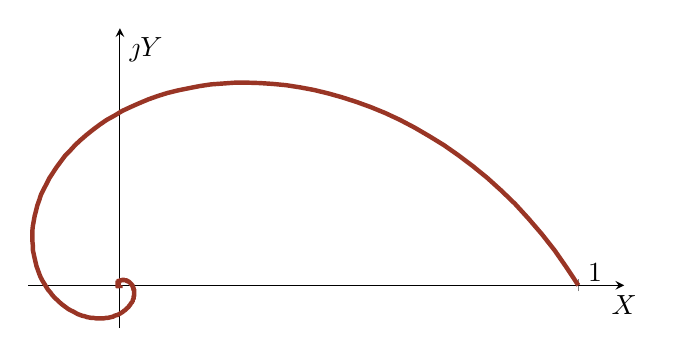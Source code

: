 % This file was created by matlab2tikz.
%
%The latest updates can be retrieved from
%  http://www.mathworks.com/matlabcentral/fileexchange/22022-matlab2tikz-matlab2tikz
%where you can also make suggestions and rate matlab2tikz.
%
\begin{tikzpicture}

\begin{axis}[%
  axis lines=center,
  scale only axis,
  width=2.98in,
  height=1.5in,
  xmin=-0.2,
  xmax=1.1,
  ymin=-0.1,
  ymax=0.6,
  xtick={1},
  ytick=\empty,
  xticklabel style={anchor=south west, draw=none},
  xlabel={$X$},
  ylabel={$\jmath Y$},
  x label style={anchor=north}
]
\addplot [ultra thick, color=BrickRed!80!black, forget plot]
  table[row sep=crcr]{%
1	0\\
0.974	0.042\\
0.948	0.082\\
0.92	0.12\\
0.891	0.156\\
0.862	0.19\\
0.832	0.221\\
0.801	0.251\\
0.77	0.278\\
0.739	0.303\\
0.707	0.327\\
0.675	0.348\\
0.643	0.368\\
0.611	0.386\\
0.579	0.402\\
0.547	0.416\\
0.516	0.428\\
0.484	0.439\\
0.454	0.448\\
0.423	0.456\\
0.393	0.462\\
0.363	0.467\\
0.334	0.47\\
0.306	0.472\\
0.278	0.473\\
0.251	0.473\\
0.225	0.471\\
0.199	0.469\\
0.174	0.465\\
0.15	0.46\\
0.127	0.455\\
0.104	0.449\\
0.083	0.442\\
0.062	0.434\\
0.042	0.425\\
0.023	0.416\\
0.005	0.407\\
-0.012	0.396\\
-0.029	0.386\\
-0.044	0.375\\
-0.059	0.363\\
-0.073	0.351\\
-0.086	0.339\\
-0.098	0.327\\
-0.109	0.314\\
-0.12	0.302\\
-0.129	0.289\\
-0.138	0.276\\
-0.146	0.263\\
-0.154	0.25\\
-0.16	0.237\\
-0.166	0.225\\
-0.172	0.212\\
-0.176	0.199\\
-0.18	0.187\\
-0.183	0.174\\
-0.186	0.162\\
-0.188	0.15\\
-0.19	0.138\\
-0.191	0.127\\
-0.191	0.115\\
-0.191	0.104\\
-0.19	0.094\\
-0.19	0.083\\
-0.188	0.073\\
-0.186	0.063\\
-0.184	0.054\\
-0.182	0.045\\
-0.179	0.036\\
-0.176	0.027\\
-0.173	0.019\\
-0.169	0.011\\
-0.165	0.004\\
-0.161	-0.003\\
-0.157	-0.01\\
-0.152	-0.016\\
-0.148	-0.022\\
-0.143	-0.028\\
-0.138	-0.033\\
-0.133	-0.038\\
-0.128	-0.043\\
-0.123	-0.047\\
-0.118	-0.051\\
-0.113	-0.055\\
-0.108	-0.058\\
-0.102	-0.061\\
-0.097	-0.064\\
-0.092	-0.067\\
-0.087	-0.069\\
-0.082	-0.071\\
-0.077	-0.072\\
-0.072	-0.074\\
-0.067	-0.075\\
-0.062	-0.076\\
-0.057	-0.076\\
-0.052	-0.077\\
-0.048	-0.077\\
-0.043	-0.077\\
-0.039	-0.077\\
-0.035	-0.077\\
-0.031	-0.076\\
-0.027	-0.076\\
-0.023	-0.075\\
-0.019	-0.074\\
-0.015	-0.073\\
-0.012	-0.071\\
-0.009	-0.07\\
-0.005	-0.069\\
-0.002	-0.067\\
0.0	-0.066\\
0.003	-0.064\\
0.006	-0.062\\
0.008	-0.06\\
0.011	-0.058\\
0.013	-0.056\\
0.015	-0.054\\
0.017	-0.052\\
0.019	-0.05\\
0.02	-0.048\\
0.022	-0.046\\
0.023	-0.044\\
0.024	-0.042\\
0.026	-0.04\\
0.027	-0.038\\
0.028	-0.036\\
0.028	-0.034\\
0.029	-0.032\\
0.03	-0.03\\
0.03	-0.028\\
0.03	-0.026\\
0.031	-0.024\\
0.031	-0.022\\
0.031	-0.02\\
0.031	-0.018\\
0.031	-0.016\\
0.031	-0.014\\
0.031	-0.013\\
0.031	-0.011\\
0.03	-0.01\\
0.03	-0.008\\
0.029	-0.007\\
0.029	-0.005\\
0.028	-0.004\\
0.028	-0.003\\
0.027	-0.001\\
0.027	-0.0\\
0.026	0.001\\
0.025	0.002\\
0.025	0.003\\
0.024	0.004\\
0.023	0.005\\
0.022	0.006\\
0.021	0.007\\
0.021	0.007\\
0.02	0.008\\
0.019	0.009\\
0.018	0.009\\
0.017	0.01\\
0.016	0.01\\
0.015	0.011\\
0.015	0.011\\
0.014	0.011\\
0.013	0.012\\
0.012	0.012\\
0.011	0.012\\
0.011	0.012\\
0.01	0.012\\
0.009	0.012\\
0.008	0.013\\
0.007	0.013\\
0.007	0.013\\
0.006	0.013\\
0.005	0.012\\
0.005	0.012\\
0.004	0.012\\
0.003	0.012\\
0.003	0.012\\
0.002	0.012\\
0.002	0.012\\
0.001	0.011\\
0.001	0.011\\
0.0	0.011\\
-0.0	0.011\\
-0.001	0.01\\
-0.001	0.01\\
-0.002	0.01\\
-0.002	0.009\\
-0.002	0.009\\
-0.003	0.009\\
-0.003	0.008\\
-0.003	0.008\\
-0.003	0.008\\
-0.004	0.007\\
-0.004	0.007\\
-0.004	0.007\\
-0.004	0.006\\
-0.004	0.006\\
-0.005	0.006\\
-0.005	0.005\\
-0.005	0.005\\
-0.005	0.005\\
-0.005	0.004\\
-0.005	0.004\\
-0.005	0.004\\
-0.005	0.003\\
-0.005	0.003\\
-0.005	0.003\\
-0.005	0.003\\
-0.005	0.002\\
-0.005	0.002\\
-0.005	0.002\\
-0.005	0.001\\
-0.005	0.001\\
-0.005	0.001\\
-0.005	0.001\\
-0.005	0.001\\
-0.005	0.0\\
-0.004	0.0\\
-0.004	-6.401e-05\\
-0.004	-0.0\\
-0.004	-0.0\\
-0.004	-0.001\\
-0.004	-0.001\\
-0.004	-0.001\\
-0.004	-0.001\\
-0.003	-0.001\\
-0.003	-0.001\\
-0.003	-0.001\\
-0.003	-0.001\\
-0.003	-0.002\\
-0.003	-0.002\\
-0.003	-0.002\\
-0.002	-0.002\\
-0.002	-0.002\\
-0.002	-0.002\\
-0.002	-0.002\\
-0.002	-0.002\\
-0.002	-0.002\\
-0.002	-0.002\\
-0.002	-0.002\\
-0.001	-0.002\\
-0.001	-0.002\\
-0.001	-0.002\\
-0.001	-0.002\\
-0.001	-0.002\\
-0.001	-0.002\\
-0.001	-0.002\\
-0.001	-0.002\\
-0.001	-0.002\\
-0.0	-0.002\\
-0.0	-0.002\\
-0.0	-0.002\\
-0.0	-0.002\\
-7.225e-05	-0.002\\
5.15e-06	-0.002\\
7.876e-05	-0.002\\
0.0	-0.002\\
0.0	-0.002\\
0.0	-0.002\\
0.0	-0.002\\
0.0	-0.001\\
0.0	-0.001\\
0.0	-0.001\\
0.001	-0.001\\
0.001	-0.001\\
0.001	-0.001\\
0.001	-0.001\\
0.001	-0.001\\
0.001	-0.001\\
0.001	-0.001\\
0.001	-0.001\\
0.001	-0.001\\
0.001	-0.001\\
0.001	-0.001\\
0.001	-0.001\\
0.001	-0.001\\
0.001	-0.001\\
0.001	-0.001\\
0.001	-0.0\\
0.001	-0.0\\
0.001	-0.0\\
0.001	-0.0\\
0.001	-0.0\\
0.001	-0.0\\
0.001	-0.0\\
0.001	-0.0\\
0.001	-0.0\\
0.001	-0.0\\
0.001	-7.127e-05\\
0.001	-3.807e-05\\
0.001	-6.393e-06\\
0.001	2.375e-05\\
0.001	5.237e-05\\
0.001	7.946e-05\\
0.001	0.0\\
0.001	0.0\\
0.001	0.0\\
0.001	0.0\\
0.001	0.0\\
0.001	0.0\\
0.001	0.0\\
0.0	0.0\\
0.0	0.0\\
0.0	0.0\\
0.0	0.0\\
0.0	0.0\\
0.0	0.0\\
0.0	0.0\\
0.0	0.0\\
0.0	0.0\\
0.0	0.0\\
0.0	0.0\\
0.0	0.0\\
0.0	0.0\\
0.0	0.0\\
0.0	0.0\\
0.0	0.0\\
0.0	0.0\\
0.0	0.0\\
0.0	0.0\\
9.295e-05	0.0\\
7.696e-05	0.0\\
6.157e-05	0.0\\
4.677e-05	0.0\\
3.258e-05	0.0\\
1.901e-05	0.0\\
6.049e-06	0.0\\
-6.293e-06	0.0\\
-1.802e-05	0.0\\
-2.913e-05	0.0\\
-3.962e-05	0.0\\
-4.951e-05	0.0\\
-5.88e-05	0.0\\
-6.749e-05	0.0\\
-7.559e-05	0.0\\
-8.311e-05	0.0\\
-9.006e-05	0.0\\
-9.645e-05	0.0\\
-0.0	0.0\\
-0.0	0.0\\
-0.0	0.0\\
-0.0	0.0\\
-0.0	0.0\\
-0.0	0.0\\
-0.0	0.0\\
-0.0	0.0\\
-0.0	0.0\\
-0.0	0.0\\
-0.0	9.937e-05\\
-0.0	9.118e-05\\
-0.0	8.317e-05\\
-0.0	7.534e-05\\
-0.0	6.772e-05\\
-0.0	6.03e-05\\
-0.0	5.309e-05\\
-0.0	4.611e-05\\
-0.0	3.935e-05\\
-0.0	3.283e-05\\
-0.0	2.655e-05\\
-0.0	2.051e-05\\
-0.0	1.471e-05\\
-0.0	9.163e-06\\
-0.0	3.862e-06\\
};
\end{axis}
\end{tikzpicture}%